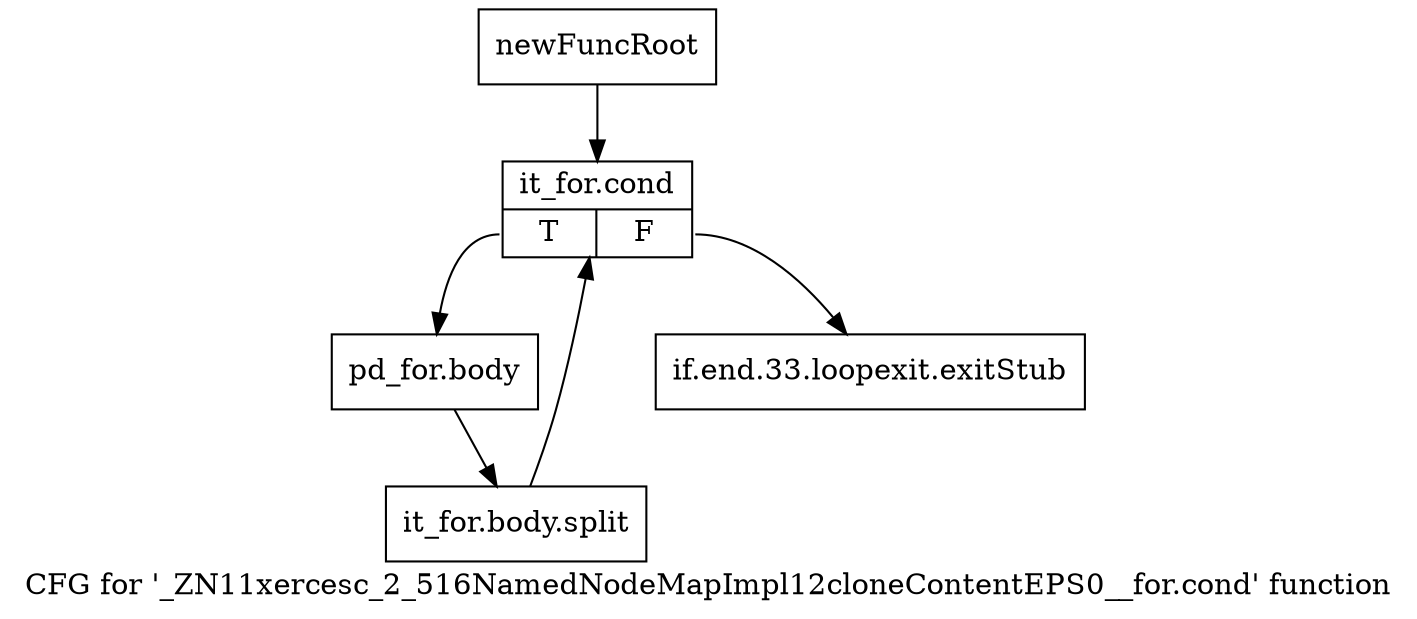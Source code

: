 digraph "CFG for '_ZN11xercesc_2_516NamedNodeMapImpl12cloneContentEPS0__for.cond' function" {
	label="CFG for '_ZN11xercesc_2_516NamedNodeMapImpl12cloneContentEPS0__for.cond' function";

	Node0x98f2bf0 [shape=record,label="{newFuncRoot}"];
	Node0x98f2bf0 -> Node0x98f2c90;
	Node0x98f2c40 [shape=record,label="{if.end.33.loopexit.exitStub}"];
	Node0x98f2c90 [shape=record,label="{it_for.cond|{<s0>T|<s1>F}}"];
	Node0x98f2c90:s0 -> Node0x98f2ce0;
	Node0x98f2c90:s1 -> Node0x98f2c40;
	Node0x98f2ce0 [shape=record,label="{pd_for.body}"];
	Node0x98f2ce0 -> Node0xce4fe80;
	Node0xce4fe80 [shape=record,label="{it_for.body.split}"];
	Node0xce4fe80 -> Node0x98f2c90;
}
